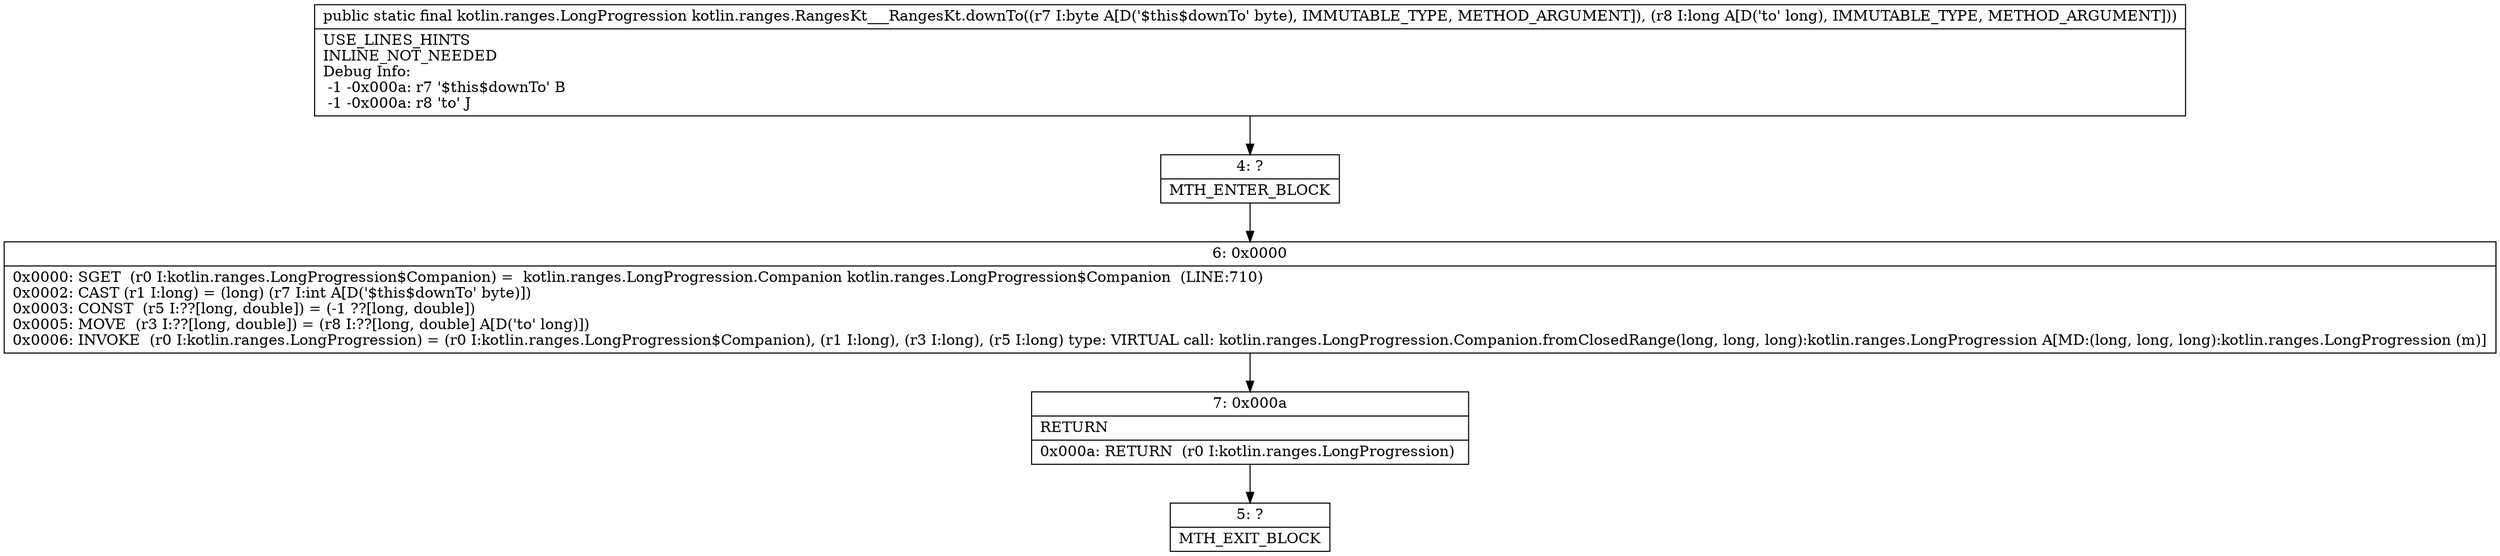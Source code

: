 digraph "CFG forkotlin.ranges.RangesKt___RangesKt.downTo(BJ)Lkotlin\/ranges\/LongProgression;" {
Node_4 [shape=record,label="{4\:\ ?|MTH_ENTER_BLOCK\l}"];
Node_6 [shape=record,label="{6\:\ 0x0000|0x0000: SGET  (r0 I:kotlin.ranges.LongProgression$Companion) =  kotlin.ranges.LongProgression.Companion kotlin.ranges.LongProgression$Companion  (LINE:710)\l0x0002: CAST (r1 I:long) = (long) (r7 I:int A[D('$this$downTo' byte)]) \l0x0003: CONST  (r5 I:??[long, double]) = (\-1 ??[long, double]) \l0x0005: MOVE  (r3 I:??[long, double]) = (r8 I:??[long, double] A[D('to' long)]) \l0x0006: INVOKE  (r0 I:kotlin.ranges.LongProgression) = (r0 I:kotlin.ranges.LongProgression$Companion), (r1 I:long), (r3 I:long), (r5 I:long) type: VIRTUAL call: kotlin.ranges.LongProgression.Companion.fromClosedRange(long, long, long):kotlin.ranges.LongProgression A[MD:(long, long, long):kotlin.ranges.LongProgression (m)]\l}"];
Node_7 [shape=record,label="{7\:\ 0x000a|RETURN\l|0x000a: RETURN  (r0 I:kotlin.ranges.LongProgression) \l}"];
Node_5 [shape=record,label="{5\:\ ?|MTH_EXIT_BLOCK\l}"];
MethodNode[shape=record,label="{public static final kotlin.ranges.LongProgression kotlin.ranges.RangesKt___RangesKt.downTo((r7 I:byte A[D('$this$downTo' byte), IMMUTABLE_TYPE, METHOD_ARGUMENT]), (r8 I:long A[D('to' long), IMMUTABLE_TYPE, METHOD_ARGUMENT]))  | USE_LINES_HINTS\lINLINE_NOT_NEEDED\lDebug Info:\l  \-1 \-0x000a: r7 '$this$downTo' B\l  \-1 \-0x000a: r8 'to' J\l}"];
MethodNode -> Node_4;Node_4 -> Node_6;
Node_6 -> Node_7;
Node_7 -> Node_5;
}

